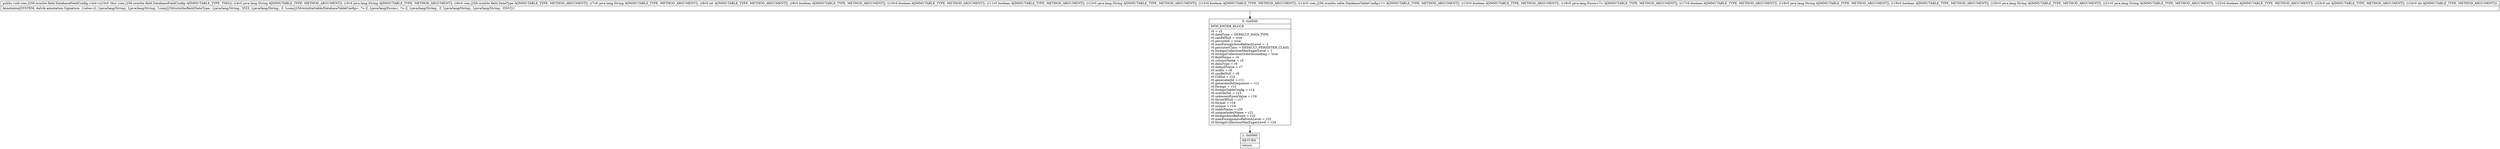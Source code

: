 digraph "CFG forcom.j256.ormlite.field.DatabaseFieldConfig.\<init\>(Ljava\/lang\/String;Ljava\/lang\/String;Lcom\/j256\/ormlite\/field\/DataType;Ljava\/lang\/String;IZZZLjava\/lang\/String;ZLcom\/j256\/ormlite\/table\/DatabaseTableConfig;ZLjava\/lang\/Enum;ZLjava\/lang\/String;ZLjava\/lang\/String;Ljava\/lang\/String;ZII)V" {
Node_0 [shape=record,label="{0\:\ 0x0000|MTH_ENTER_BLOCK\l|r0 = r3\lr0.dataType = DEFAULT_DATA_TYPE\lr0.canBeNull = true\lr0.persisted = true\lr0.maxForeignAutoRefreshLevel = \-1\lr0.persisterClass = DEFAULT_PERSISTER_CLASS\lr0.foreignCollectionMaxEagerLevel = 1\lr0.foreignCollectionOrderAscending = true\lr0.fieldName = r4\lr0.columnName = r5\lr0.dataType = r6\lr0.defaultValue = r7\lr0.width = r8\lr0.canBeNull = r9\lr0.f185id = r10\lr0.generatedId = r11\lr0.generatedIdSequence = r12\lr0.foreign = r13\lr0.foreignTableConfig = r14\lr0.useGetSet = r15\lr0.unknownEnumValue = r16\lr0.throwIfNull = r17\lr0.format = r18\lr0.unique = r19\lr0.indexName = r20\lr0.uniqueIndexName = r21\lr0.foreignAutoRefresh = r22\lr0.maxForeignAutoRefreshLevel = r23\lr0.foreignCollectionMaxEagerLevel = r24\l}"];
Node_1 [shape=record,label="{1\:\ 0x0060|RETURN\l|return\l}"];
MethodNode[shape=record,label="{public void com.j256.ormlite.field.DatabaseFieldConfig.\<init\>((r3v0 'this' com.j256.ormlite.field.DatabaseFieldConfig A[IMMUTABLE_TYPE, THIS]), (r4v0 java.lang.String A[IMMUTABLE_TYPE, METHOD_ARGUMENT]), (r5v0 java.lang.String A[IMMUTABLE_TYPE, METHOD_ARGUMENT]), (r6v0 com.j256.ormlite.field.DataType A[IMMUTABLE_TYPE, METHOD_ARGUMENT]), (r7v0 java.lang.String A[IMMUTABLE_TYPE, METHOD_ARGUMENT]), (r8v0 int A[IMMUTABLE_TYPE, METHOD_ARGUMENT]), (r9v0 boolean A[IMMUTABLE_TYPE, METHOD_ARGUMENT]), (r10v0 boolean A[IMMUTABLE_TYPE, METHOD_ARGUMENT]), (r11v0 boolean A[IMMUTABLE_TYPE, METHOD_ARGUMENT]), (r12v0 java.lang.String A[IMMUTABLE_TYPE, METHOD_ARGUMENT]), (r13v0 boolean A[IMMUTABLE_TYPE, METHOD_ARGUMENT]), (r14v0 com.j256.ormlite.table.DatabaseTableConfig\<?\> A[IMMUTABLE_TYPE, METHOD_ARGUMENT]), (r15v0 boolean A[IMMUTABLE_TYPE, METHOD_ARGUMENT]), (r16v0 java.lang.Enum\<?\> A[IMMUTABLE_TYPE, METHOD_ARGUMENT]), (r17v0 boolean A[IMMUTABLE_TYPE, METHOD_ARGUMENT]), (r18v0 java.lang.String A[IMMUTABLE_TYPE, METHOD_ARGUMENT]), (r19v0 boolean A[IMMUTABLE_TYPE, METHOD_ARGUMENT]), (r20v0 java.lang.String A[IMMUTABLE_TYPE, METHOD_ARGUMENT]), (r21v0 java.lang.String A[IMMUTABLE_TYPE, METHOD_ARGUMENT]), (r22v0 boolean A[IMMUTABLE_TYPE, METHOD_ARGUMENT]), (r23v0 int A[IMMUTABLE_TYPE, METHOD_ARGUMENT]), (r24v0 int A[IMMUTABLE_TYPE, METHOD_ARGUMENT]))  | Annotation[SYSTEM, dalvik.annotation.Signature, \{value=[(, Ljava\/lang\/String;, Ljava\/lang\/String;, Lcom\/j256\/ormlite\/field\/DataType;, Ljava\/lang\/String;, IZZZ, Ljava\/lang\/String;, Z, Lcom\/j256\/ormlite\/table\/DatabaseTableConfig\<, *\>;Z, Ljava\/lang\/Enum\<, *\>;Z, Ljava\/lang\/String;, Z, Ljava\/lang\/String;, Ljava\/lang\/String;, ZII)V]\}]\l}"];
MethodNode -> Node_0;
Node_0 -> Node_1;
}

